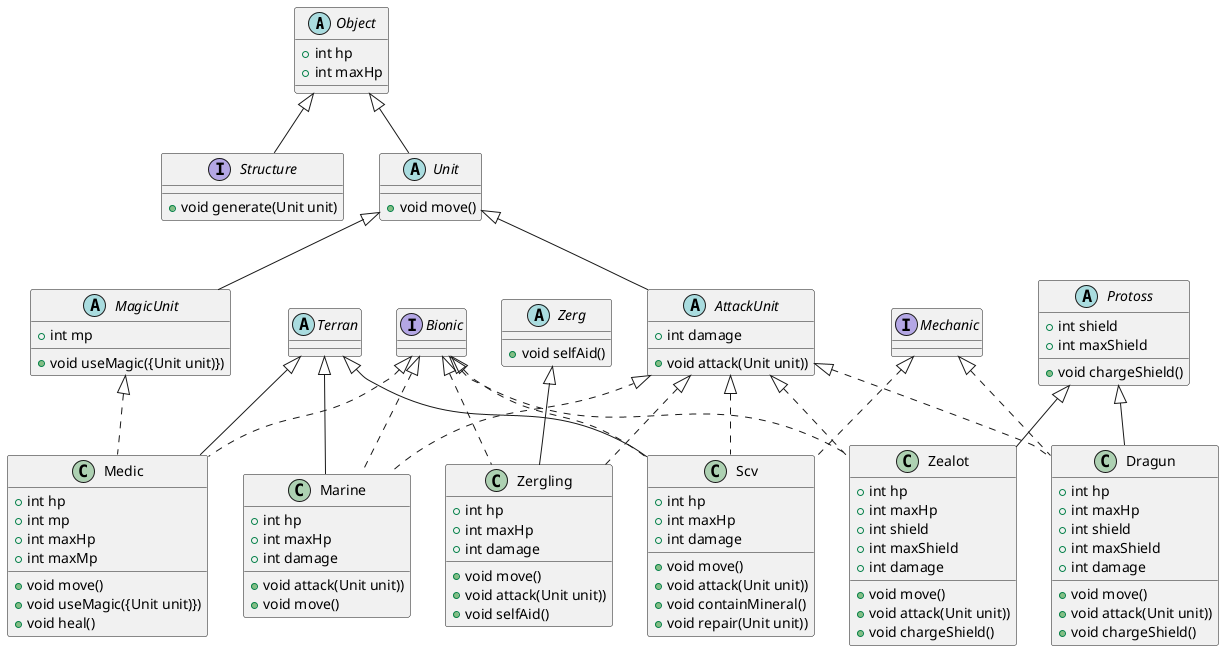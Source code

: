 @startuml

abstract class Object {
    + int hp
    + int maxHp
}

interface Structure extends Object {
    + void generate(Unit unit)
}

abstract class Unit extends Object {
     + void move()
 }

abstract class AttackUnit extends Unit {
    + int damage

    + void attack(Unit unit))
}

abstract class MagicUnit extends Unit {
    + int mp

    + void useMagic({Unit unit)})
}

abstract class Terran {}

abstract class Protoss {
    + int shield
    + int maxShield

    + void chargeShield()
}

abstract class Zerg {
  + void selfAid()
}

interface Bionic {}
interface Mechanic {}

class Marine extends Terran implements AttackUnit, Bionic {
   + int hp
   + int maxHp
   + int damage

   + void attack(Unit unit))
   + void move()
}

class Medic extends Terran implements MagicUnit, Bionic {
   + int hp
   + int mp
   + int maxHp
   + int maxMp

   + void move()
   + void useMagic({Unit unit)})
   + void heal()
}

class Scv extends Terran implements AttackUnit, Bionic, Mechanic {
   + int hp
   + int maxHp
   + int damage

   + void move()
   + void attack(Unit unit))
   + void containMineral()
   + void repair(Unit unit))
}

class Zealot extends Protoss implements AttackUnit, Bionic {
   + int hp
   + int maxHp
   + int shield
   + int maxShield
   + int damage

   + void move()
   + void attack(Unit unit))
   + void chargeShield()
}

class Dragun extends Protoss implements AttackUnit, Mechanic {
   + int hp
   + int maxHp
   + int shield
   + int maxShield
   + int damage

   + void move()
   + void attack(Unit unit))
   + void chargeShield()
}

class Zergling extends Zerg implements AttackUnit, Bionic {
   + int hp
   + int maxHp
   + int damage

   + void move()
   + void attack(Unit unit))
   + void selfAid()
}



@enduml